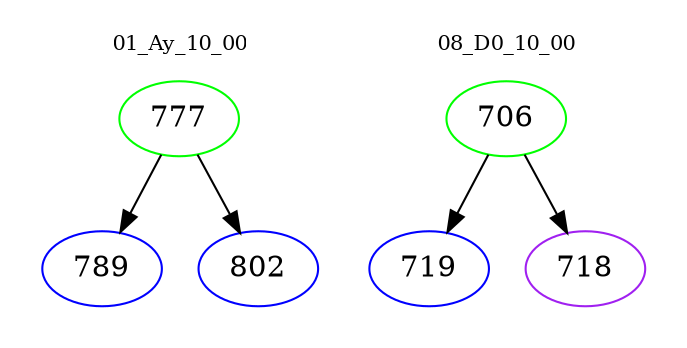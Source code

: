 digraph{
subgraph cluster_0 {
color = white
label = "01_Ay_10_00";
fontsize=10;
T0_777 [label="777", color="green"]
T0_777 -> T0_789 [color="black"]
T0_789 [label="789", color="blue"]
T0_777 -> T0_802 [color="black"]
T0_802 [label="802", color="blue"]
}
subgraph cluster_1 {
color = white
label = "08_D0_10_00";
fontsize=10;
T1_706 [label="706", color="green"]
T1_706 -> T1_719 [color="black"]
T1_719 [label="719", color="blue"]
T1_706 -> T1_718 [color="black"]
T1_718 [label="718", color="purple"]
}
}

